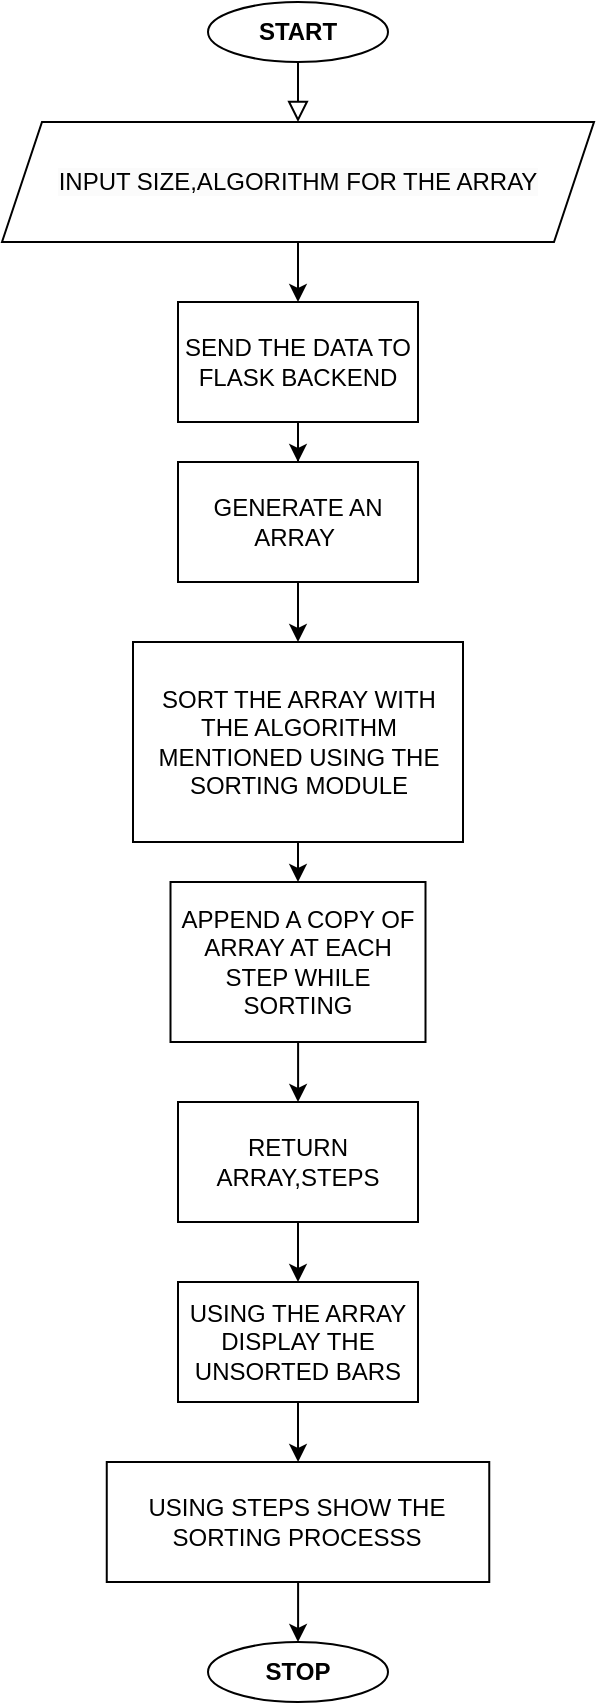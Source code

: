 <mxfile version="24.7.12">
  <diagram id="C5RBs43oDa-KdzZeNtuy" name="Page-1">
    <mxGraphModel dx="880" dy="484" grid="1" gridSize="10" guides="1" tooltips="1" connect="1" arrows="1" fold="1" page="1" pageScale="1" pageWidth="827" pageHeight="1169" math="0" shadow="0">
      <root>
        <mxCell id="WIyWlLk6GJQsqaUBKTNV-0" />
        <mxCell id="WIyWlLk6GJQsqaUBKTNV-1" parent="WIyWlLk6GJQsqaUBKTNV-0" />
        <mxCell id="WIyWlLk6GJQsqaUBKTNV-2" value="" style="rounded=0;html=1;jettySize=auto;orthogonalLoop=1;fontSize=11;endArrow=block;endFill=0;endSize=8;strokeWidth=1;shadow=0;labelBackgroundColor=none;edgeStyle=orthogonalEdgeStyle;exitX=0.5;exitY=1;exitDx=0;exitDy=0;entryX=0.5;entryY=0;entryDx=0;entryDy=0;" parent="WIyWlLk6GJQsqaUBKTNV-1" source="jMBy1h5kXADgh-5MJF0w-0" target="jMBy1h5kXADgh-5MJF0w-1" edge="1">
          <mxGeometry relative="1" as="geometry">
            <mxPoint x="220" y="120" as="sourcePoint" />
            <mxPoint x="260" y="110" as="targetPoint" />
          </mxGeometry>
        </mxCell>
        <mxCell id="jMBy1h5kXADgh-5MJF0w-0" value="&lt;b&gt;START&lt;/b&gt;" style="ellipse;whiteSpace=wrap;html=1;" vertex="1" parent="WIyWlLk6GJQsqaUBKTNV-1">
          <mxGeometry x="160" y="30" width="90" height="30" as="geometry" />
        </mxCell>
        <mxCell id="jMBy1h5kXADgh-5MJF0w-2" style="edgeStyle=orthogonalEdgeStyle;rounded=0;orthogonalLoop=1;jettySize=auto;html=1;" edge="1" parent="WIyWlLk6GJQsqaUBKTNV-1" source="jMBy1h5kXADgh-5MJF0w-1" target="jMBy1h5kXADgh-5MJF0w-5">
          <mxGeometry relative="1" as="geometry">
            <mxPoint x="204" y="190" as="targetPoint" />
          </mxGeometry>
        </mxCell>
        <mxCell id="jMBy1h5kXADgh-5MJF0w-1" value="&lt;br&gt;&lt;span style=&quot;color: rgb(0, 0, 0); font-family: Helvetica; font-size: 12px; font-style: normal; font-variant-ligatures: normal; font-variant-caps: normal; font-weight: 400; letter-spacing: normal; orphans: 2; text-align: center; text-indent: 0px; text-transform: none; white-space: normal; widows: 2; word-spacing: 0px; -webkit-text-stroke-width: 0px; background-color: rgb(251, 251, 251); text-decoration-thickness: initial; text-decoration-style: initial; text-decoration-color: initial; display: inline !important; float: none;&quot;&gt;INPUT SIZE,ALGORITHM FOR THE ARRAY&lt;/span&gt;&lt;div&gt;&lt;br&gt;&lt;/div&gt;" style="shape=parallelogram;perimeter=parallelogramPerimeter;whiteSpace=wrap;html=1;fixedSize=1;" vertex="1" parent="WIyWlLk6GJQsqaUBKTNV-1">
          <mxGeometry x="57" y="90" width="296" height="60" as="geometry" />
        </mxCell>
        <mxCell id="jMBy1h5kXADgh-5MJF0w-8" value="" style="edgeStyle=orthogonalEdgeStyle;rounded=0;orthogonalLoop=1;jettySize=auto;html=1;" edge="1" parent="WIyWlLk6GJQsqaUBKTNV-1" source="jMBy1h5kXADgh-5MJF0w-5" target="jMBy1h5kXADgh-5MJF0w-7">
          <mxGeometry relative="1" as="geometry" />
        </mxCell>
        <mxCell id="jMBy1h5kXADgh-5MJF0w-5" value="SEND THE DATA TO FLASK BACKEND" style="rounded=0;whiteSpace=wrap;html=1;" vertex="1" parent="WIyWlLk6GJQsqaUBKTNV-1">
          <mxGeometry x="145" y="180" width="120" height="60" as="geometry" />
        </mxCell>
        <mxCell id="jMBy1h5kXADgh-5MJF0w-10" value="" style="edgeStyle=orthogonalEdgeStyle;rounded=0;orthogonalLoop=1;jettySize=auto;html=1;" edge="1" parent="WIyWlLk6GJQsqaUBKTNV-1" source="jMBy1h5kXADgh-5MJF0w-7" target="jMBy1h5kXADgh-5MJF0w-9">
          <mxGeometry relative="1" as="geometry" />
        </mxCell>
        <mxCell id="jMBy1h5kXADgh-5MJF0w-7" value="GENERATE AN ARRAY&amp;nbsp;" style="rounded=0;whiteSpace=wrap;html=1;" vertex="1" parent="WIyWlLk6GJQsqaUBKTNV-1">
          <mxGeometry x="145" y="260" width="120" height="60" as="geometry" />
        </mxCell>
        <mxCell id="jMBy1h5kXADgh-5MJF0w-14" value="" style="edgeStyle=orthogonalEdgeStyle;rounded=0;orthogonalLoop=1;jettySize=auto;html=1;" edge="1" parent="WIyWlLk6GJQsqaUBKTNV-1" source="jMBy1h5kXADgh-5MJF0w-9" target="jMBy1h5kXADgh-5MJF0w-11">
          <mxGeometry relative="1" as="geometry" />
        </mxCell>
        <mxCell id="jMBy1h5kXADgh-5MJF0w-9" value="SORT THE ARRAY WITH THE ALGORITHM MENTIONED USING THE SORTING MODULE" style="rounded=0;whiteSpace=wrap;html=1;" vertex="1" parent="WIyWlLk6GJQsqaUBKTNV-1">
          <mxGeometry x="122.5" y="350" width="165" height="100" as="geometry" />
        </mxCell>
        <mxCell id="jMBy1h5kXADgh-5MJF0w-16" value="" style="edgeStyle=orthogonalEdgeStyle;rounded=0;orthogonalLoop=1;jettySize=auto;html=1;" edge="1" parent="WIyWlLk6GJQsqaUBKTNV-1" source="jMBy1h5kXADgh-5MJF0w-11" target="jMBy1h5kXADgh-5MJF0w-15">
          <mxGeometry relative="1" as="geometry" />
        </mxCell>
        <mxCell id="jMBy1h5kXADgh-5MJF0w-11" value="APPEND A COPY OF ARRAY AT EACH STEP WHILE SORTING" style="rounded=0;whiteSpace=wrap;html=1;" vertex="1" parent="WIyWlLk6GJQsqaUBKTNV-1">
          <mxGeometry x="141.25" y="470" width="127.5" height="80" as="geometry" />
        </mxCell>
        <mxCell id="jMBy1h5kXADgh-5MJF0w-18" value="" style="edgeStyle=orthogonalEdgeStyle;rounded=0;orthogonalLoop=1;jettySize=auto;html=1;" edge="1" parent="WIyWlLk6GJQsqaUBKTNV-1" source="jMBy1h5kXADgh-5MJF0w-15" target="jMBy1h5kXADgh-5MJF0w-17">
          <mxGeometry relative="1" as="geometry" />
        </mxCell>
        <mxCell id="jMBy1h5kXADgh-5MJF0w-15" value="RETURN ARRAY,STEPS" style="rounded=0;whiteSpace=wrap;html=1;" vertex="1" parent="WIyWlLk6GJQsqaUBKTNV-1">
          <mxGeometry x="145" y="580" width="120" height="60" as="geometry" />
        </mxCell>
        <mxCell id="jMBy1h5kXADgh-5MJF0w-21" value="" style="edgeStyle=orthogonalEdgeStyle;rounded=0;orthogonalLoop=1;jettySize=auto;html=1;" edge="1" parent="WIyWlLk6GJQsqaUBKTNV-1" source="jMBy1h5kXADgh-5MJF0w-17" target="jMBy1h5kXADgh-5MJF0w-19">
          <mxGeometry relative="1" as="geometry" />
        </mxCell>
        <mxCell id="jMBy1h5kXADgh-5MJF0w-17" value="USING THE ARRAY&lt;div&gt;DISPLAY THE UNSORTED BARS&lt;/div&gt;" style="rounded=0;whiteSpace=wrap;html=1;" vertex="1" parent="WIyWlLk6GJQsqaUBKTNV-1">
          <mxGeometry x="145" y="670" width="120" height="60" as="geometry" />
        </mxCell>
        <mxCell id="jMBy1h5kXADgh-5MJF0w-24" value="" style="edgeStyle=orthogonalEdgeStyle;rounded=0;orthogonalLoop=1;jettySize=auto;html=1;" edge="1" parent="WIyWlLk6GJQsqaUBKTNV-1" source="jMBy1h5kXADgh-5MJF0w-19" target="jMBy1h5kXADgh-5MJF0w-23">
          <mxGeometry relative="1" as="geometry" />
        </mxCell>
        <mxCell id="jMBy1h5kXADgh-5MJF0w-19" value="USING STEPS SHOW THE SORTING PROCESSS" style="rounded=0;whiteSpace=wrap;html=1;" vertex="1" parent="WIyWlLk6GJQsqaUBKTNV-1">
          <mxGeometry x="109.38" y="760" width="191.25" height="60" as="geometry" />
        </mxCell>
        <mxCell id="jMBy1h5kXADgh-5MJF0w-23" value="&lt;b&gt;STOP&lt;/b&gt;" style="ellipse;whiteSpace=wrap;html=1;" vertex="1" parent="WIyWlLk6GJQsqaUBKTNV-1">
          <mxGeometry x="160" y="850" width="90" height="30" as="geometry" />
        </mxCell>
      </root>
    </mxGraphModel>
  </diagram>
</mxfile>
